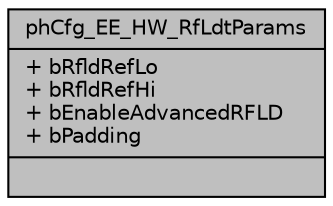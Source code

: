 digraph "phCfg_EE_HW_RfLdtParams"
{
  edge [fontname="Helvetica",fontsize="10",labelfontname="Helvetica",labelfontsize="10"];
  node [fontname="Helvetica",fontsize="10",shape=record];
  Node0 [label="{phCfg_EE_HW_RfLdtParams\n|+ bRfldRefLo\l+ bRfldRefHi\l+ bEnableAdvancedRFLD\l+ bPadding\l|}",height=0.2,width=0.4,color="black", fillcolor="grey75", style="filled", fontcolor="black"];
}

